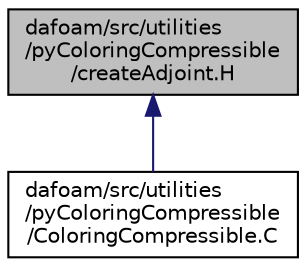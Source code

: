 digraph "dafoam/src/utilities/pyColoringCompressible/createAdjoint.H"
{
  bgcolor="transparent";
  edge [fontname="Helvetica",fontsize="10",labelfontname="Helvetica",labelfontsize="10"];
  node [fontname="Helvetica",fontsize="10",shape=record];
  Node1 [label="dafoam/src/utilities\l/pyColoringCompressible\l/createAdjoint.H",height=0.2,width=0.4,color="black", fillcolor="grey75", style="filled", fontcolor="black"];
  Node1 -> Node2 [dir="back",color="midnightblue",fontsize="10",style="solid",fontname="Helvetica"];
  Node2 [label="dafoam/src/utilities\l/pyColoringCompressible\l/ColoringCompressible.C",height=0.2,width=0.4,color="black",URL="$ColoringCompressible_8C.html"];
}
